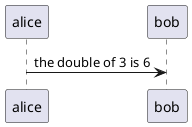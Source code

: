 {
  "sha1": "jcc6vj9k1jz0srmn8h9t3p9nha9eqsr",
  "insertion": {
    "when": "2024-06-03T18:59:31.726Z",
    "user": "plantuml@gmail.com"
  }
}
@startuml
'!preprocessorV2

!function double($a) return $a+$a


alice -> bob : the double of 3 is double(3)
@enduml
